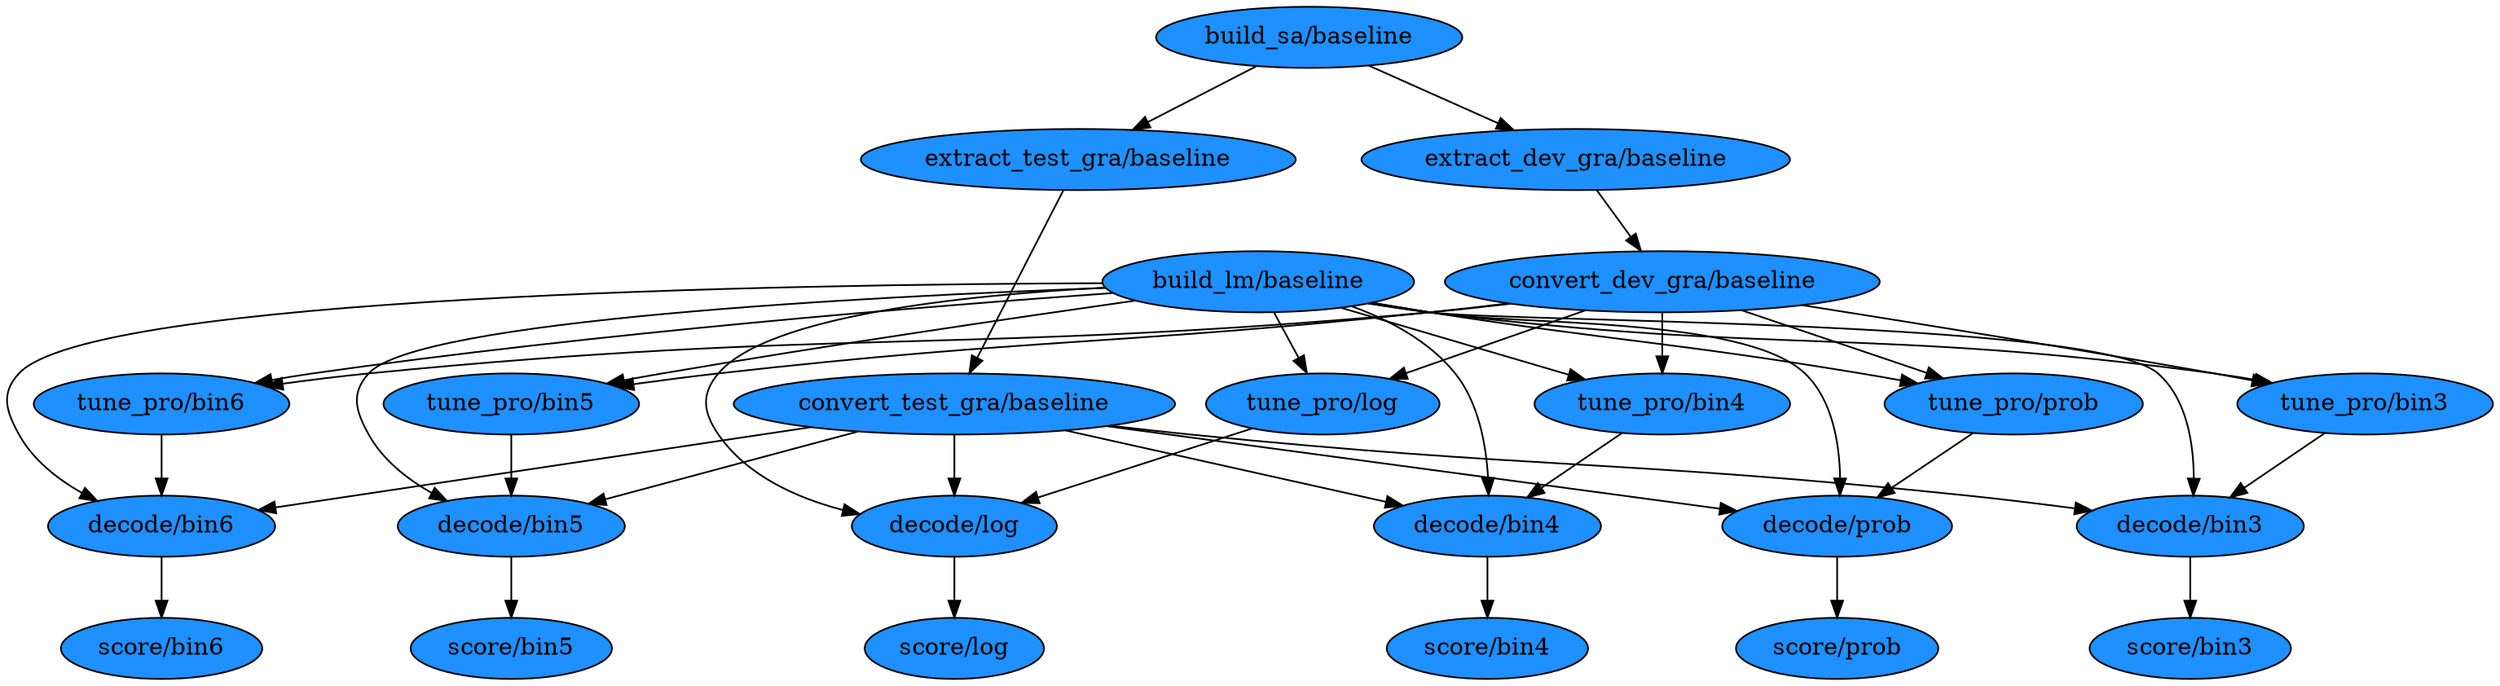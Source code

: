digraph G {
"build_sa/baseline" [fillcolor=dodgerblue1,style=filled];
"build_lm/baseline" [fillcolor=dodgerblue1,style=filled];
"extract_dev_gra/baseline" [fillcolor=dodgerblue1,style=filled];
"extract_test_gra/baseline" [fillcolor=dodgerblue1,style=filled];
"convert_dev_gra/baseline" [fillcolor=dodgerblue1,style=filled];
"convert_test_gra/baseline" [fillcolor=dodgerblue1,style=filled];
"tune_pro/log" [fillcolor=dodgerblue1,style=filled];
"tune_pro/prob" [fillcolor=dodgerblue1,style=filled];
"tune_pro/bin5" [fillcolor=dodgerblue1,style=filled];
"tune_pro/bin3" [fillcolor=dodgerblue1,style=filled];
"tune_pro/bin6" [fillcolor=dodgerblue1,style=filled];
"tune_pro/bin4" [fillcolor=dodgerblue1,style=filled];
"decode/log" [fillcolor=dodgerblue1,style=filled];
"decode/prob" [fillcolor=dodgerblue1,style=filled];
"decode/bin5" [fillcolor=dodgerblue1,style=filled];
"decode/bin3" [fillcolor=dodgerblue1,style=filled];
"decode/bin6" [fillcolor=dodgerblue1,style=filled];
"decode/bin4" [fillcolor=dodgerblue1,style=filled];
"score/log" [fillcolor=dodgerblue1,style=filled];
"score/prob" [fillcolor=dodgerblue1,style=filled];
"score/bin5" [fillcolor=dodgerblue1,style=filled];
"score/bin3" [fillcolor=dodgerblue1,style=filled];
"score/bin6" [fillcolor=dodgerblue1,style=filled];
"score/bin4" [fillcolor=dodgerblue1,style=filled];
"build_sa/baseline" -> "extract_dev_gra/baseline";
"build_sa/baseline" -> "extract_test_gra/baseline";
"extract_dev_gra/baseline" -> "convert_dev_gra/baseline";
"extract_test_gra/baseline" -> "convert_test_gra/baseline";
"convert_dev_gra/baseline" -> "tune_pro/log";
"build_lm/baseline" -> "tune_pro/log";
"convert_dev_gra/baseline" -> "tune_pro/prob";
"build_lm/baseline" -> "tune_pro/prob";
"convert_dev_gra/baseline" -> "tune_pro/bin5";
"build_lm/baseline" -> "tune_pro/bin5";
"convert_dev_gra/baseline" -> "tune_pro/bin3";
"build_lm/baseline" -> "tune_pro/bin3";
"convert_dev_gra/baseline" -> "tune_pro/bin6";
"build_lm/baseline" -> "tune_pro/bin6";
"convert_dev_gra/baseline" -> "tune_pro/bin4";
"build_lm/baseline" -> "tune_pro/bin4";
"convert_test_gra/baseline" -> "decode/log";
"build_lm/baseline" -> "decode/log";
"tune_pro/log" -> "decode/log";
"convert_test_gra/baseline" -> "decode/prob";
"build_lm/baseline" -> "decode/prob";
"tune_pro/prob" -> "decode/prob";
"convert_test_gra/baseline" -> "decode/bin5";
"build_lm/baseline" -> "decode/bin5";
"tune_pro/bin5" -> "decode/bin5";
"convert_test_gra/baseline" -> "decode/bin3";
"build_lm/baseline" -> "decode/bin3";
"tune_pro/bin3" -> "decode/bin3";
"convert_test_gra/baseline" -> "decode/bin6";
"build_lm/baseline" -> "decode/bin6";
"tune_pro/bin6" -> "decode/bin6";
"convert_test_gra/baseline" -> "decode/bin4";
"build_lm/baseline" -> "decode/bin4";
"tune_pro/bin4" -> "decode/bin4";
"decode/log" -> "score/log";
"decode/prob" -> "score/prob";
"decode/bin5" -> "score/bin5";
"decode/bin3" -> "score/bin3";
"decode/bin6" -> "score/bin6";
"decode/bin4" -> "score/bin4";
}
